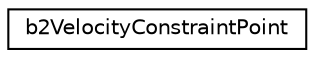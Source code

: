 digraph "Graphical Class Hierarchy"
{
  edge [fontname="Helvetica",fontsize="10",labelfontname="Helvetica",labelfontsize="10"];
  node [fontname="Helvetica",fontsize="10",shape=record];
  rankdir="LR";
  Node0 [label="b2VelocityConstraintPoint",height=0.2,width=0.4,color="black", fillcolor="white", style="filled",URL="$structb2VelocityConstraintPoint.html"];
}
